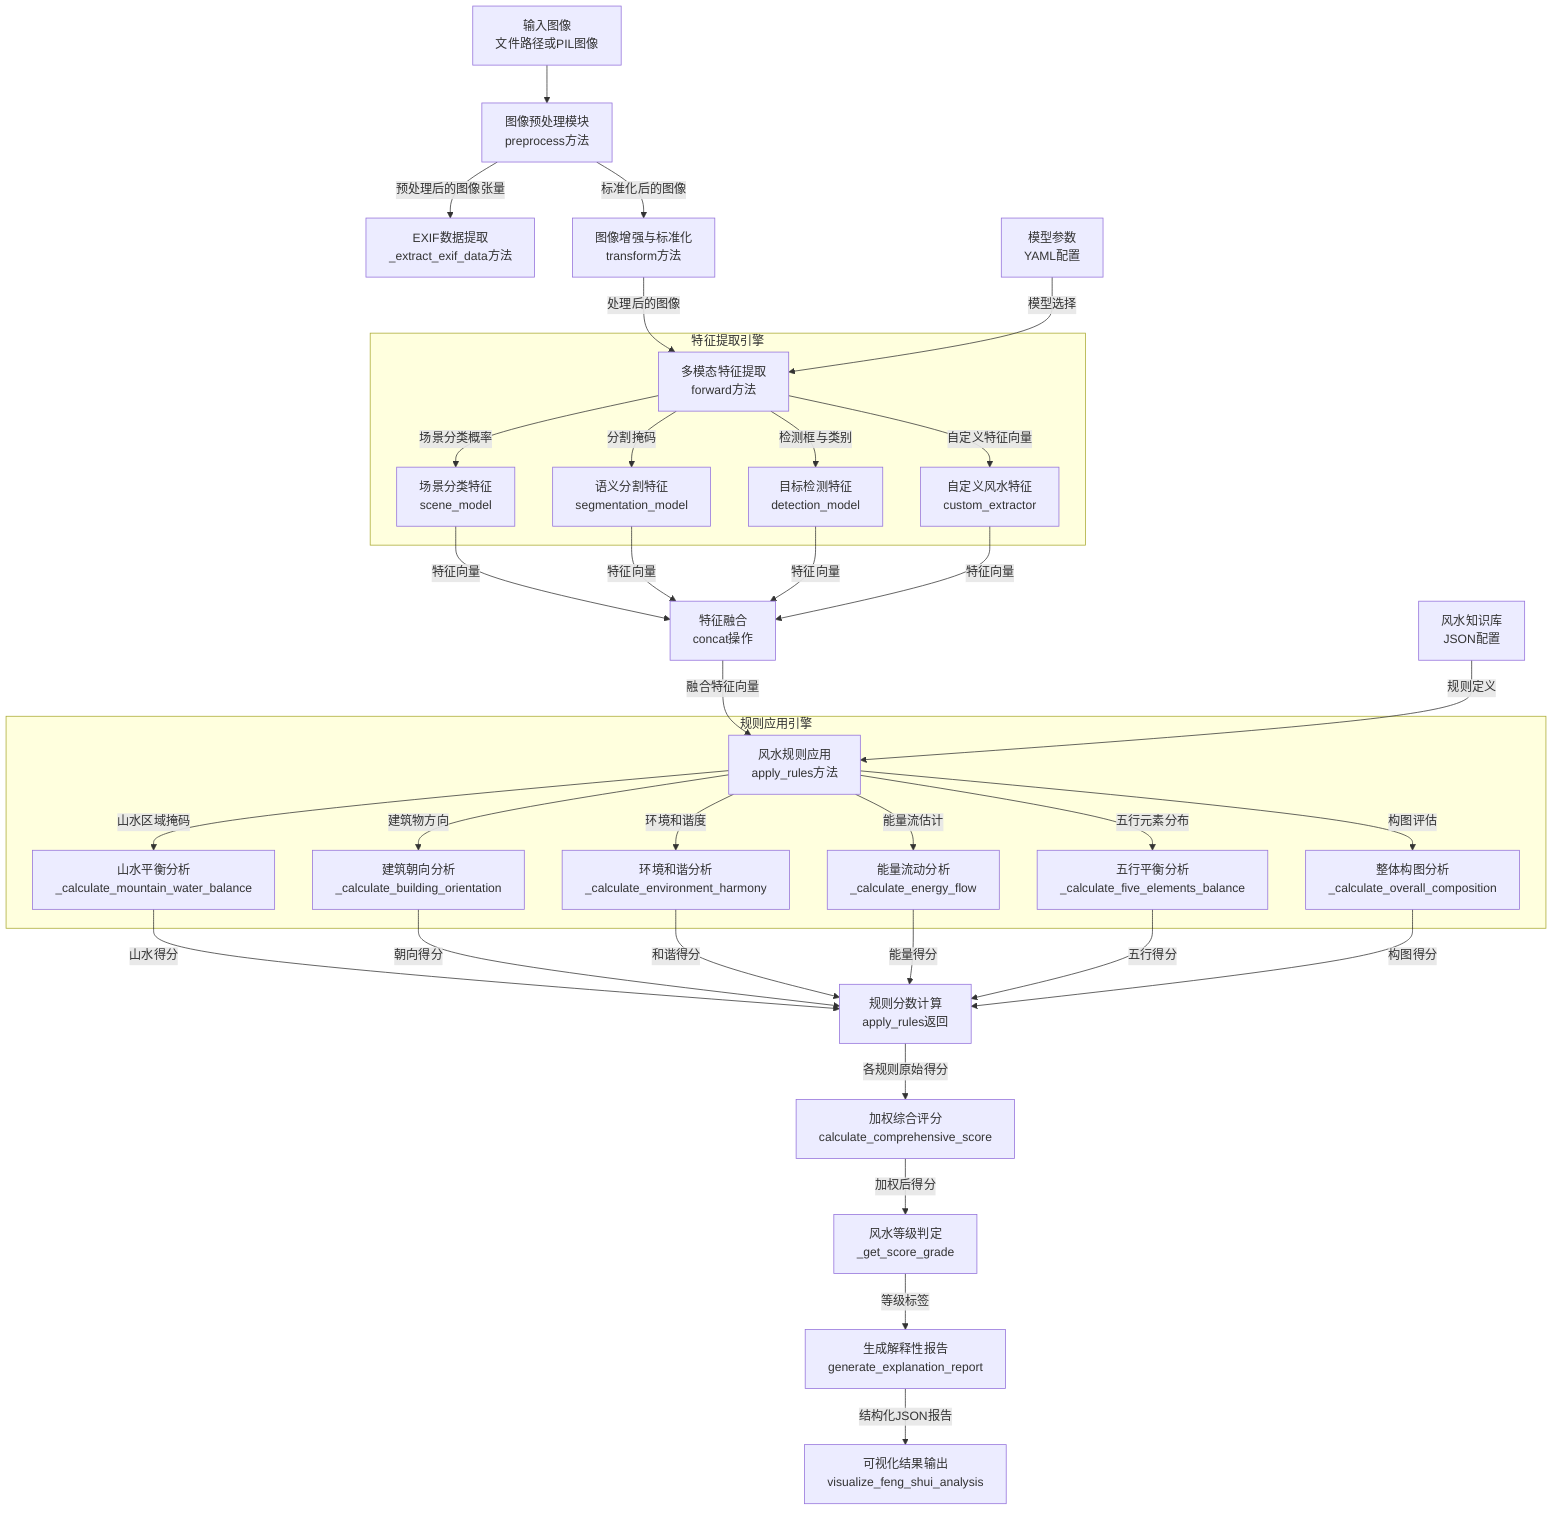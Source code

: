 graph TD
    A[输入图像<br>文件路径或PIL图像] --> B[图像预处理模块<br>preprocess方法]
    B -->|预处理后的图像张量| C[EXIF数据提取<br>_extract_exif_data方法]
    B -->|标准化后的图像| D[图像增强与标准化<br>transform方法]

    D -->|处理后的图像| E[多模态特征提取<br>forward方法]

    subgraph 特征提取引擎
        E -->|场景分类概率| F[场景分类特征<br>scene_model]
        E -->|分割掩码| G[语义分割特征<br>segmentation_model]
        E -->|检测框与类别| H[目标检测特征<br>detection_model]
        E -->|自定义特征向量| I[自定义风水特征<br>custom_extractor]
    end

    F -->|特征向量| J[特征融合<br>concat操作]
    G -->|特征向量| J
    H -->|特征向量| J
    I -->|特征向量| J

    J -->|融合特征向量| K[风水规则应用<br>apply_rules方法]

    subgraph 规则应用引擎
        K -->|山水区域掩码| L[山水平衡分析<br>_calculate_mountain_water_balance]
        K -->|建筑物方向| M[建筑朝向分析<br>_calculate_building_orientation]
        K -->|环境和谐度| N[环境和谐分析<br>_calculate_environment_harmony]
        K -->|能量流估计| O[能量流动分析<br>_calculate_energy_flow]
        K -->|五行元素分布| P[五行平衡分析<br>_calculate_five_elements_balance]
        K -->|构图评估| Q[整体构图分析<br>_calculate_overall_composition]
    end

    L -->|山水得分| R[规则分数计算<br>apply_rules返回]
    M -->|朝向得分| R
    N -->|和谐得分| R
    O -->|能量得分| R
    P -->|五行得分| R
    Q -->|构图得分| R

    R -->|各规则原始得分| S[加权综合评分<br>calculate_comprehensive_score]
    S -->|加权后得分| T[风水等级判定<br>_get_score_grade]
    T -->|等级标签| U[生成解释性报告<br>generate_explanation_report]
    U -->|结构化JSON报告| V[可视化结果输出<br>visualize_feng_shui_analysis]

    W[风水知识库<br>JSON配置] -->|规则定义| K
    X[模型参数<br>YAML配置] -->|模型选择| E